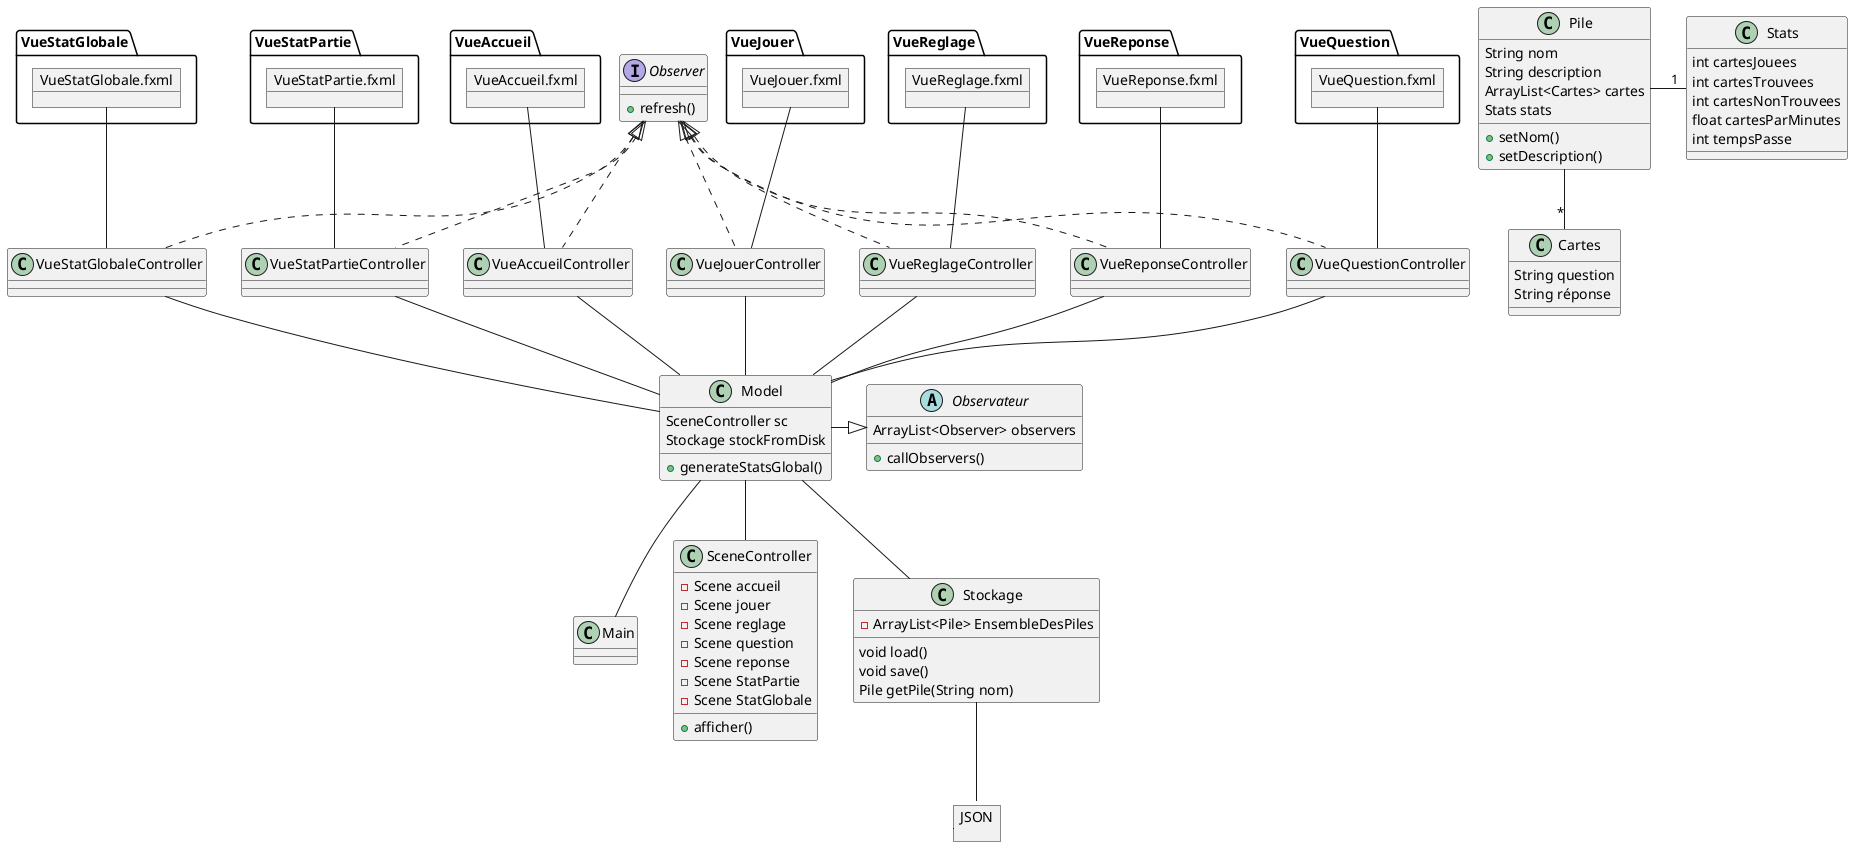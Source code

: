 @startuml

class Main{

}

interface Observer{
    +refresh()
}

abstract Observateur{
    ArrayList<Observer> observers
    +callObservers()
}

class Model{

  SceneController sc
  Stockage stockFromDisk
  +generateStatsGlobal()
  
}

class SceneController{
    -Scene accueil
    -Scene jouer
    -Scene reglage
    -Scene question
    -Scene reponse
    -Scene StatPartie
    -Scene StatGlobale
+afficher()
}

class Stockage {
- ArrayList<Pile> EnsembleDesPiles
void load()
void save()
Pile getPile(String nom)
}

json JSON {

}

class VueStatGlobaleController implements Observer{

}

object VueStatGlobale.fxml {

}

class VueStatPartieController implements Observer{

}

object VueStatPartie.fxml {

}

class VueAccueilController implements Observer{

}

object VueAccueil.fxml {

}

class VueJouerController implements Observer{

}

object VueJouer.fxml {

}

class VueReglageController implements Observer{

}

object VueReglage.fxml {

}

class VueReponseController implements Observer{

}

object VueReponse.fxml {

}

class VueQuestionController implements Observer{

}

class Pile{
    String nom
    String description 
    ArrayList<Cartes> cartes
    Stats stats
    +setNom()
    +setDescription()
}

class Cartes{
    String question
    String réponse 
}

class Stats{
    int cartesJouees
    int cartesTrouvees
    int cartesNonTrouvees
    float cartesParMinutes
    int tempsPasse
}


object VueQuestion.fxml {

}

Pile -down- "*" Cartes
Pile -right- "1" Stats

Main -up- Model
Model -right-|> Observateur
SceneController -up- Model
Stockage -up- Model
Stockage -- JSON

VueQuestionController -- Model
VueReponseController -- Model
VueStatGlobaleController -- Model
VueStatPartieController -- Model
VueAccueilController -- Model
VueJouerController -- Model
VueReglageController -- Model

VueQuestionController -up- VueQuestion.fxml
VueReponseController -up- VueReponse.fxml
VueStatGlobaleController -up- VueStatGlobale.fxml
VueStatPartieController -up- VueStatPartie.fxml
VueAccueilController -up- VueAccueil.fxml
VueJouerController -up- VueJouer.fxml
VueReglageController -up- VueReglage.fxml

@enduml
